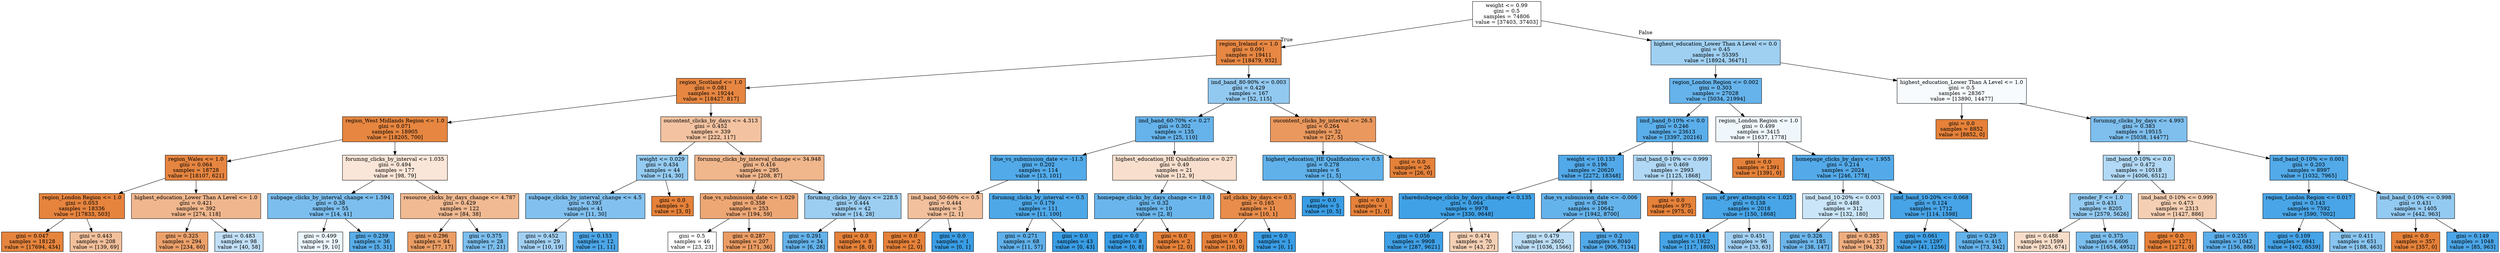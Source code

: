 digraph Tree {
node [shape=box, style="filled", color="black"] ;
0 [label="weight <= 0.99\ngini = 0.5\nsamples = 74806\nvalue = [37403, 37403]", fillcolor="#e5813900"] ;
1 [label="region_Ireland <= 1.0\ngini = 0.091\nsamples = 19411\nvalue = [18479, 932]", fillcolor="#e58139f2"] ;
0 -> 1 [labeldistance=2.5, labelangle=45, headlabel="True"] ;
2 [label="region_Scotland <= 1.0\ngini = 0.081\nsamples = 19244\nvalue = [18427, 817]", fillcolor="#e58139f4"] ;
1 -> 2 ;
3 [label="region_West Midlands Region <= 1.0\ngini = 0.071\nsamples = 18905\nvalue = [18205, 700]", fillcolor="#e58139f5"] ;
2 -> 3 ;
4 [label="region_Wales <= 1.0\ngini = 0.064\nsamples = 18728\nvalue = [18107, 621]", fillcolor="#e58139f6"] ;
3 -> 4 ;
5 [label="region_London Region <= 1.0\ngini = 0.053\nsamples = 18336\nvalue = [17833, 503]", fillcolor="#e58139f8"] ;
4 -> 5 ;
6 [label="gini = 0.047\nsamples = 18128\nvalue = [17694, 434]", fillcolor="#e58139f9"] ;
5 -> 6 ;
7 [label="gini = 0.443\nsamples = 208\nvalue = [139, 69]", fillcolor="#e5813980"] ;
5 -> 7 ;
8 [label="highest_education_Lower Than A Level <= 1.0\ngini = 0.421\nsamples = 392\nvalue = [274, 118]", fillcolor="#e5813991"] ;
4 -> 8 ;
9 [label="gini = 0.325\nsamples = 294\nvalue = [234, 60]", fillcolor="#e58139be"] ;
8 -> 9 ;
10 [label="gini = 0.483\nsamples = 98\nvalue = [40, 58]", fillcolor="#399de54f"] ;
8 -> 10 ;
11 [label="forumng_clicks_by_interval <= 1.035\ngini = 0.494\nsamples = 177\nvalue = [98, 79]", fillcolor="#e5813931"] ;
3 -> 11 ;
12 [label="subpage_clicks_by_interval_change <= 1.594\ngini = 0.38\nsamples = 55\nvalue = [14, 41]", fillcolor="#399de5a8"] ;
11 -> 12 ;
13 [label="gini = 0.499\nsamples = 19\nvalue = [9, 10]", fillcolor="#399de519"] ;
12 -> 13 ;
14 [label="gini = 0.239\nsamples = 36\nvalue = [5, 31]", fillcolor="#399de5d6"] ;
12 -> 14 ;
15 [label="resource_clicks_by_days_change <= 4.787\ngini = 0.429\nsamples = 122\nvalue = [84, 38]", fillcolor="#e581398c"] ;
11 -> 15 ;
16 [label="gini = 0.296\nsamples = 94\nvalue = [77, 17]", fillcolor="#e58139c7"] ;
15 -> 16 ;
17 [label="gini = 0.375\nsamples = 28\nvalue = [7, 21]", fillcolor="#399de5aa"] ;
15 -> 17 ;
18 [label="oucontent_clicks_by_days <= 4.313\ngini = 0.452\nsamples = 339\nvalue = [222, 117]", fillcolor="#e5813979"] ;
2 -> 18 ;
19 [label="weight <= 0.029\ngini = 0.434\nsamples = 44\nvalue = [14, 30]", fillcolor="#399de588"] ;
18 -> 19 ;
20 [label="subpage_clicks_by_interval_change <= 4.5\ngini = 0.393\nsamples = 41\nvalue = [11, 30]", fillcolor="#399de5a1"] ;
19 -> 20 ;
21 [label="gini = 0.452\nsamples = 29\nvalue = [10, 19]", fillcolor="#399de579"] ;
20 -> 21 ;
22 [label="gini = 0.153\nsamples = 12\nvalue = [1, 11]", fillcolor="#399de5e8"] ;
20 -> 22 ;
23 [label="gini = 0.0\nsamples = 3\nvalue = [3, 0]", fillcolor="#e58139ff"] ;
19 -> 23 ;
24 [label="forumng_clicks_by_interval_change <= 34.948\ngini = 0.416\nsamples = 295\nvalue = [208, 87]", fillcolor="#e5813994"] ;
18 -> 24 ;
25 [label="due_vs_submission_date <= 1.029\ngini = 0.358\nsamples = 253\nvalue = [194, 59]", fillcolor="#e58139b1"] ;
24 -> 25 ;
26 [label="gini = 0.5\nsamples = 46\nvalue = [23, 23]", fillcolor="#e5813900"] ;
25 -> 26 ;
27 [label="gini = 0.287\nsamples = 207\nvalue = [171, 36]", fillcolor="#e58139c9"] ;
25 -> 27 ;
28 [label="forumng_clicks_by_days <= 228.5\ngini = 0.444\nsamples = 42\nvalue = [14, 28]", fillcolor="#399de57f"] ;
24 -> 28 ;
29 [label="gini = 0.291\nsamples = 34\nvalue = [6, 28]", fillcolor="#399de5c8"] ;
28 -> 29 ;
30 [label="gini = 0.0\nsamples = 8\nvalue = [8, 0]", fillcolor="#e58139ff"] ;
28 -> 30 ;
31 [label="imd_band_80-90% <= 0.003\ngini = 0.429\nsamples = 167\nvalue = [52, 115]", fillcolor="#399de58c"] ;
1 -> 31 ;
32 [label="imd_band_60-70% <= 0.27\ngini = 0.302\nsamples = 135\nvalue = [25, 110]", fillcolor="#399de5c5"] ;
31 -> 32 ;
33 [label="due_vs_submission_date <= -11.5\ngini = 0.202\nsamples = 114\nvalue = [13, 101]", fillcolor="#399de5de"] ;
32 -> 33 ;
34 [label="imd_band_50-60% <= 0.5\ngini = 0.444\nsamples = 3\nvalue = [2, 1]", fillcolor="#e581397f"] ;
33 -> 34 ;
35 [label="gini = 0.0\nsamples = 2\nvalue = [2, 0]", fillcolor="#e58139ff"] ;
34 -> 35 ;
36 [label="gini = 0.0\nsamples = 1\nvalue = [0, 1]", fillcolor="#399de5ff"] ;
34 -> 36 ;
37 [label="forumng_clicks_by_interval <= 0.5\ngini = 0.179\nsamples = 111\nvalue = [11, 100]", fillcolor="#399de5e3"] ;
33 -> 37 ;
38 [label="gini = 0.271\nsamples = 68\nvalue = [11, 57]", fillcolor="#399de5ce"] ;
37 -> 38 ;
39 [label="gini = 0.0\nsamples = 43\nvalue = [0, 43]", fillcolor="#399de5ff"] ;
37 -> 39 ;
40 [label="highest_education_HE Qualification <= 0.27\ngini = 0.49\nsamples = 21\nvalue = [12, 9]", fillcolor="#e5813940"] ;
32 -> 40 ;
41 [label="homepage_clicks_by_days_change <= 18.0\ngini = 0.32\nsamples = 10\nvalue = [2, 8]", fillcolor="#399de5bf"] ;
40 -> 41 ;
42 [label="gini = 0.0\nsamples = 8\nvalue = [0, 8]", fillcolor="#399de5ff"] ;
41 -> 42 ;
43 [label="gini = 0.0\nsamples = 2\nvalue = [2, 0]", fillcolor="#e58139ff"] ;
41 -> 43 ;
44 [label="url_clicks_by_days <= 0.5\ngini = 0.165\nsamples = 11\nvalue = [10, 1]", fillcolor="#e58139e6"] ;
40 -> 44 ;
45 [label="gini = 0.0\nsamples = 10\nvalue = [10, 0]", fillcolor="#e58139ff"] ;
44 -> 45 ;
46 [label="gini = 0.0\nsamples = 1\nvalue = [0, 1]", fillcolor="#399de5ff"] ;
44 -> 46 ;
47 [label="oucontent_clicks_by_interval <= 26.5\ngini = 0.264\nsamples = 32\nvalue = [27, 5]", fillcolor="#e58139d0"] ;
31 -> 47 ;
48 [label="highest_education_HE Qualification <= 0.5\ngini = 0.278\nsamples = 6\nvalue = [1, 5]", fillcolor="#399de5cc"] ;
47 -> 48 ;
49 [label="gini = 0.0\nsamples = 5\nvalue = [0, 5]", fillcolor="#399de5ff"] ;
48 -> 49 ;
50 [label="gini = 0.0\nsamples = 1\nvalue = [1, 0]", fillcolor="#e58139ff"] ;
48 -> 50 ;
51 [label="gini = 0.0\nsamples = 26\nvalue = [26, 0]", fillcolor="#e58139ff"] ;
47 -> 51 ;
52 [label="highest_education_Lower Than A Level <= 0.0\ngini = 0.45\nsamples = 55395\nvalue = [18924, 36471]", fillcolor="#399de57b"] ;
0 -> 52 [labeldistance=2.5, labelangle=-45, headlabel="False"] ;
53 [label="region_London Region <= 0.002\ngini = 0.303\nsamples = 27028\nvalue = [5034, 21994]", fillcolor="#399de5c5"] ;
52 -> 53 ;
54 [label="imd_band_0-10% <= 0.0\ngini = 0.246\nsamples = 23613\nvalue = [3397, 20216]", fillcolor="#399de5d4"] ;
53 -> 54 ;
55 [label="weight <= 10.133\ngini = 0.196\nsamples = 20620\nvalue = [2272, 18348]", fillcolor="#399de5df"] ;
54 -> 55 ;
56 [label="sharedsubpage_clicks_by_days_change <= 0.135\ngini = 0.064\nsamples = 9978\nvalue = [330, 9648]", fillcolor="#399de5f6"] ;
55 -> 56 ;
57 [label="gini = 0.056\nsamples = 9908\nvalue = [287, 9621]", fillcolor="#399de5f7"] ;
56 -> 57 ;
58 [label="gini = 0.474\nsamples = 70\nvalue = [43, 27]", fillcolor="#e581395f"] ;
56 -> 58 ;
59 [label="due_vs_submission_date <= -0.006\ngini = 0.298\nsamples = 10642\nvalue = [1942, 8700]", fillcolor="#399de5c6"] ;
55 -> 59 ;
60 [label="gini = 0.479\nsamples = 2602\nvalue = [1036, 1566]", fillcolor="#399de556"] ;
59 -> 60 ;
61 [label="gini = 0.2\nsamples = 8040\nvalue = [906, 7134]", fillcolor="#399de5df"] ;
59 -> 61 ;
62 [label="imd_band_0-10% <= 0.999\ngini = 0.469\nsamples = 2993\nvalue = [1125, 1868]", fillcolor="#399de565"] ;
54 -> 62 ;
63 [label="gini = 0.0\nsamples = 975\nvalue = [975, 0]", fillcolor="#e58139ff"] ;
62 -> 63 ;
64 [label="num_of_prev_attempts <= 1.025\ngini = 0.138\nsamples = 2018\nvalue = [150, 1868]", fillcolor="#399de5eb"] ;
62 -> 64 ;
65 [label="gini = 0.114\nsamples = 1922\nvalue = [117, 1805]", fillcolor="#399de5ee"] ;
64 -> 65 ;
66 [label="gini = 0.451\nsamples = 96\nvalue = [33, 63]", fillcolor="#399de579"] ;
64 -> 66 ;
67 [label="region_London Region <= 1.0\ngini = 0.499\nsamples = 3415\nvalue = [1637, 1778]", fillcolor="#399de514"] ;
53 -> 67 ;
68 [label="gini = 0.0\nsamples = 1391\nvalue = [1391, 0]", fillcolor="#e58139ff"] ;
67 -> 68 ;
69 [label="homepage_clicks_by_days <= 1.955\ngini = 0.214\nsamples = 2024\nvalue = [246, 1778]", fillcolor="#399de5dc"] ;
67 -> 69 ;
70 [label="imd_band_10-20% <= 0.003\ngini = 0.488\nsamples = 312\nvalue = [132, 180]", fillcolor="#399de544"] ;
69 -> 70 ;
71 [label="gini = 0.326\nsamples = 185\nvalue = [38, 147]", fillcolor="#399de5bd"] ;
70 -> 71 ;
72 [label="gini = 0.385\nsamples = 127\nvalue = [94, 33]", fillcolor="#e58139a5"] ;
70 -> 72 ;
73 [label="imd_band_10-20% <= 0.068\ngini = 0.124\nsamples = 1712\nvalue = [114, 1598]", fillcolor="#399de5ed"] ;
69 -> 73 ;
74 [label="gini = 0.061\nsamples = 1297\nvalue = [41, 1256]", fillcolor="#399de5f7"] ;
73 -> 74 ;
75 [label="gini = 0.29\nsamples = 415\nvalue = [73, 342]", fillcolor="#399de5c9"] ;
73 -> 75 ;
76 [label="highest_education_Lower Than A Level <= 1.0\ngini = 0.5\nsamples = 28367\nvalue = [13890, 14477]", fillcolor="#399de50a"] ;
52 -> 76 ;
77 [label="gini = 0.0\nsamples = 8852\nvalue = [8852, 0]", fillcolor="#e58139ff"] ;
76 -> 77 ;
78 [label="forumng_clicks_by_days <= 4.993\ngini = 0.383\nsamples = 19515\nvalue = [5038, 14477]", fillcolor="#399de5a6"] ;
76 -> 78 ;
79 [label="imd_band_0-10% <= 0.0\ngini = 0.472\nsamples = 10518\nvalue = [4006, 6512]", fillcolor="#399de562"] ;
78 -> 79 ;
80 [label="gender_F <= 1.0\ngini = 0.431\nsamples = 8205\nvalue = [2579, 5626]", fillcolor="#399de58a"] ;
79 -> 80 ;
81 [label="gini = 0.488\nsamples = 1599\nvalue = [925, 674]", fillcolor="#e5813945"] ;
80 -> 81 ;
82 [label="gini = 0.375\nsamples = 6606\nvalue = [1654, 4952]", fillcolor="#399de5aa"] ;
80 -> 82 ;
83 [label="imd_band_0-10% <= 0.999\ngini = 0.473\nsamples = 2313\nvalue = [1427, 886]", fillcolor="#e5813961"] ;
79 -> 83 ;
84 [label="gini = 0.0\nsamples = 1271\nvalue = [1271, 0]", fillcolor="#e58139ff"] ;
83 -> 84 ;
85 [label="gini = 0.255\nsamples = 1042\nvalue = [156, 886]", fillcolor="#399de5d2"] ;
83 -> 85 ;
86 [label="imd_band_0-10% <= 0.001\ngini = 0.203\nsamples = 8997\nvalue = [1032, 7965]", fillcolor="#399de5de"] ;
78 -> 86 ;
87 [label="region_London Region <= 0.017\ngini = 0.143\nsamples = 7592\nvalue = [590, 7002]", fillcolor="#399de5ea"] ;
86 -> 87 ;
88 [label="gini = 0.109\nsamples = 6941\nvalue = [402, 6539]", fillcolor="#399de5ef"] ;
87 -> 88 ;
89 [label="gini = 0.411\nsamples = 651\nvalue = [188, 463]", fillcolor="#399de597"] ;
87 -> 89 ;
90 [label="imd_band_0-10% <= 0.998\ngini = 0.431\nsamples = 1405\nvalue = [442, 963]", fillcolor="#399de58a"] ;
86 -> 90 ;
91 [label="gini = 0.0\nsamples = 357\nvalue = [357, 0]", fillcolor="#e58139ff"] ;
90 -> 91 ;
92 [label="gini = 0.149\nsamples = 1048\nvalue = [85, 963]", fillcolor="#399de5e8"] ;
90 -> 92 ;
}